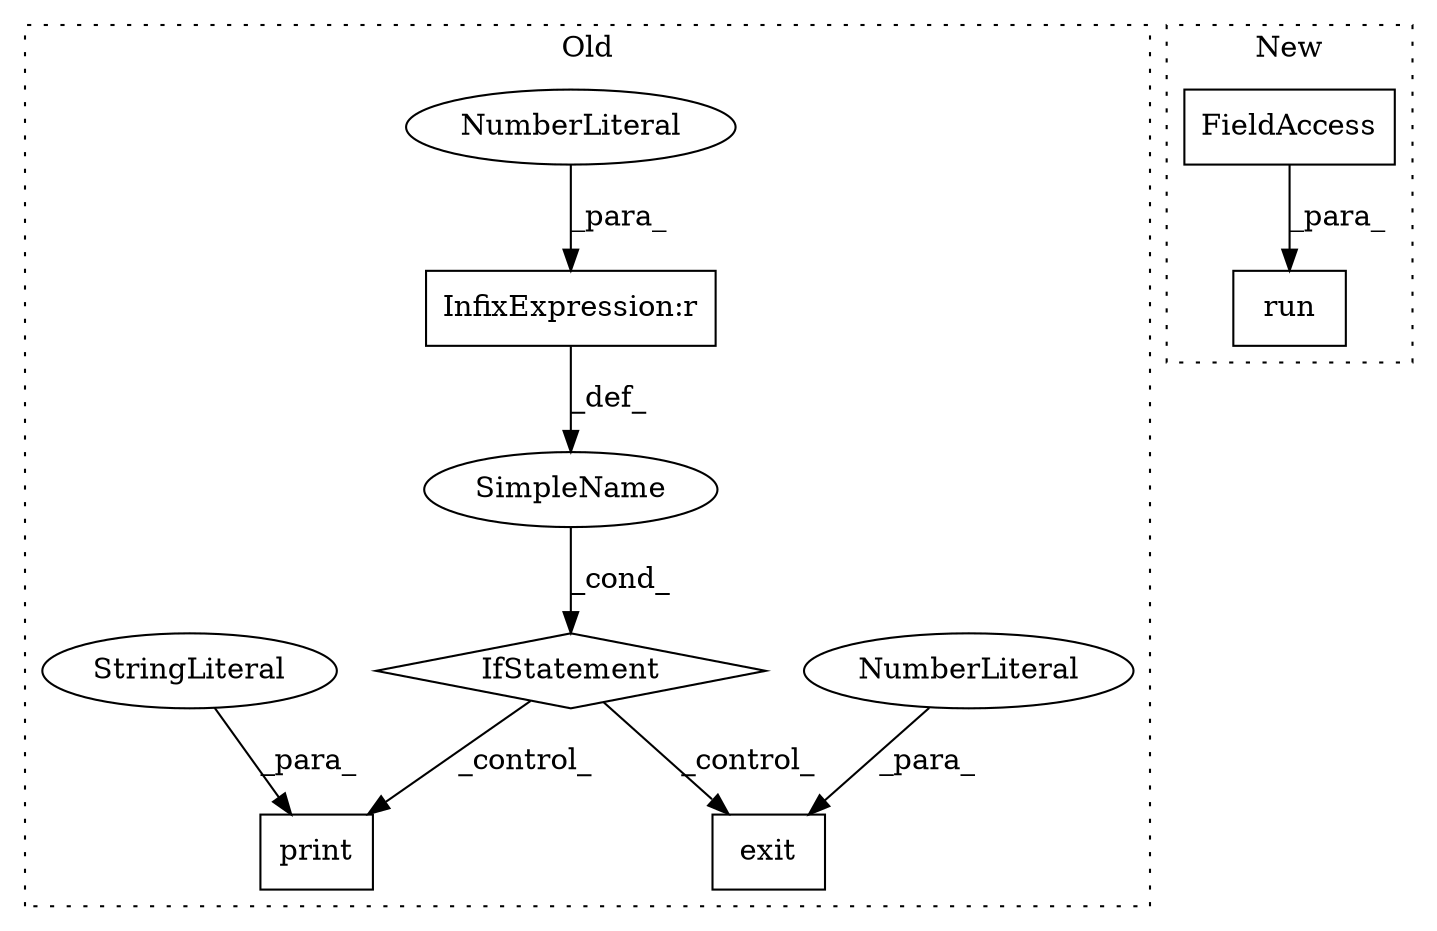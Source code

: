 digraph G {
subgraph cluster0 {
1 [label="exit" a="32" s="4124,4130" l="5,1" shape="box"];
3 [label="IfStatement" a="25" s="3970,4034" l="4,2" shape="diamond"];
5 [label="NumberLiteral" a="34" s="4129" l="1" shape="ellipse"];
6 [label="SimpleName" a="42" s="" l="" shape="ellipse"];
7 [label="InfixExpression:r" a="27" s="3996" l="3" shape="box"];
8 [label="NumberLiteral" a="34" s="3999" l="1" shape="ellipse"];
9 [label="print" a="32" s="4046,4109" l="6,1" shape="box"];
10 [label="StringLiteral" a="45" s="4052" l="57" shape="ellipse"];
label = "Old";
style="dotted";
}
subgraph cluster1 {
2 [label="run" a="32" s="5898,5961" l="4,1" shape="box"];
4 [label="FieldAccess" a="22" s="5953" l="8" shape="box"];
label = "New";
style="dotted";
}
3 -> 1 [label="_control_"];
3 -> 9 [label="_control_"];
4 -> 2 [label="_para_"];
5 -> 1 [label="_para_"];
6 -> 3 [label="_cond_"];
7 -> 6 [label="_def_"];
8 -> 7 [label="_para_"];
10 -> 9 [label="_para_"];
}
